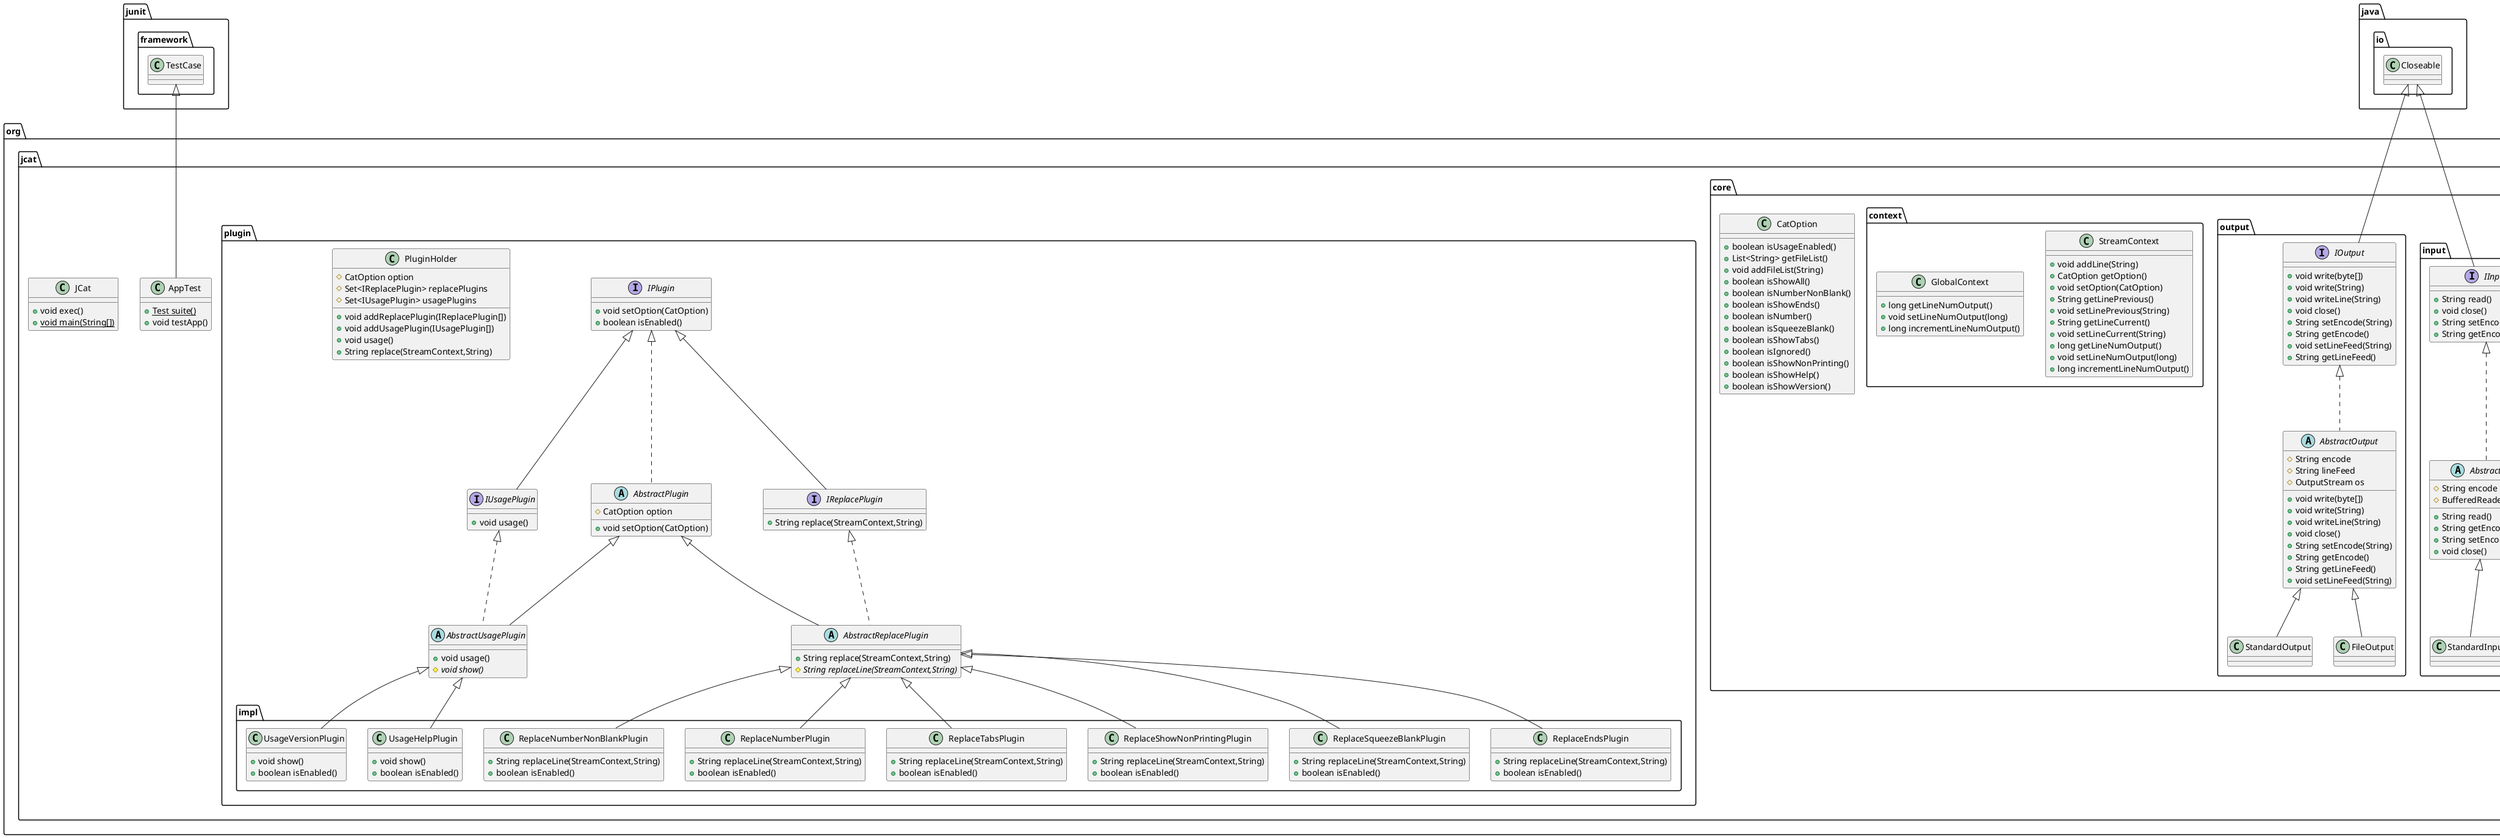 @startuml
abstract class org.jcat.core.input.AbstractInput {
# String encode
# BufferedReader is
+ String read()
+ String getEncode()
+ String setEncode(String)
+ void close()
}


class org.jcat.core.output.StandardOutput {
}
class org.jcat.AppTest {
+ {static} Test suite()
+ void testApp()
}

class org.jcat.plugin.impl.ReplaceShowNonPrintingPlugin {
+ String replaceLine(StreamContext,String)
+ boolean isEnabled()
}

class org.jcat.core.output.FileOutput {
}
class org.jcat.plugin.impl.ReplaceTabsPlugin {
+ String replaceLine(StreamContext,String)
+ boolean isEnabled()
}

interface org.jcat.plugin.IPlugin {
+ void setOption(CatOption)
+ boolean isEnabled()
}

interface org.jcat.plugin.IUsagePlugin {
+ void usage()
}

class org.jcat.core.input.StandardInput {
}
class org.jcat.plugin.impl.UsageHelpPlugin {
+ void show()
+ boolean isEnabled()
}

class org.jcat.plugin.impl.ReplaceNumberPlugin {
+ String replaceLine(StreamContext,String)
+ boolean isEnabled()
}

class org.jcat.plugin.impl.ReplaceNumberNonBlankPlugin {
+ String replaceLine(StreamContext,String)
+ boolean isEnabled()
}

class org.jcat.plugin.PluginHolder {
# CatOption option
# Set<IReplacePlugin> replacePlugins
# Set<IUsagePlugin> usagePlugins
+ void addReplacePlugin(IReplacePlugin[])
+ void addUsagePlugin(IUsagePlugin[])
+ void usage()
+ String replace(StreamContext,String)
}


abstract class org.jcat.plugin.AbstractReplacePlugin {
+ String replace(StreamContext,String)
# {abstract}String replaceLine(StreamContext,String)
}

abstract class org.jcat.plugin.AbstractUsagePlugin {
+ void usage()
# {abstract}void show()
}

class org.jcat.JCat {
+ void exec()
+ {static} void main(String[])
}

class org.jcat.core.input.FileInput {
}
interface org.jcat.plugin.IReplacePlugin {
+ String replace(StreamContext,String)
}

class org.jcat.core.CatOption {
+ boolean isUsageEnabled()
+ List<String> getFileList()
+ void addFileList(String)
+ boolean isShowAll()
+ boolean isNumberNonBlank()
+ boolean isShowEnds()
+ boolean isNumber()
+ boolean isSqueezeBlank()
+ boolean isShowTabs()
+ boolean isIgnored()
+ boolean isShowNonPrinting()
+ boolean isShowHelp()
+ boolean isShowVersion()
}

interface org.jcat.core.input.IInput {
+ String read()
+ void close()
+ String setEncode(String)
+ String getEncode()
}

interface org.jcat.core.output.IOutput {
+ void write(byte[])
+ void write(String)
+ void writeLine(String)
+ void close()
+ String setEncode(String)
+ String getEncode()
+ void setLineFeed(String)
+ String getLineFeed()
}

class org.jcat.core.context.StreamContext {
+ void addLine(String)
+ CatOption getOption()
+ void setOption(CatOption)
+ String getLinePrevious()
+ void setLinePrevious(String)
+ String getLineCurrent()
+ void setLineCurrent(String)
+ long getLineNumOutput()
+ void setLineNumOutput(long)
+ long incrementLineNumOutput()
}

class org.jcat.plugin.impl.ReplaceEndsPlugin {
+ String replaceLine(StreamContext,String)
+ boolean isEnabled()
}

abstract class org.jcat.plugin.AbstractPlugin {
# CatOption option
+ void setOption(CatOption)
}


class org.jcat.plugin.impl.UsageVersionPlugin {
+ void show()
+ boolean isEnabled()
}

abstract class org.jcat.core.output.AbstractOutput {
# String encode
# String lineFeed
# OutputStream os
+ void write(byte[])
+ void write(String)
+ void writeLine(String)
+ void close()
+ String setEncode(String)
+ String getEncode()
+ String getLineFeed()
+ void setLineFeed(String)
}


class org.jcat.plugin.impl.ReplaceSqueezeBlankPlugin {
+ String replaceLine(StreamContext,String)
+ boolean isEnabled()
}

class org.jcat.core.context.GlobalContext {
+ long getLineNumOutput()
+ void setLineNumOutput(long)
+ long incrementLineNumOutput()
}



org.jcat.core.input.IInput <|.. org.jcat.core.input.AbstractInput
org.jcat.core.output.AbstractOutput <|-- org.jcat.core.output.StandardOutput
junit.framework.TestCase <|-- org.jcat.AppTest
org.jcat.plugin.AbstractReplacePlugin <|-- org.jcat.plugin.impl.ReplaceShowNonPrintingPlugin
org.jcat.core.output.AbstractOutput <|-- org.jcat.core.output.FileOutput
org.jcat.plugin.AbstractReplacePlugin <|-- org.jcat.plugin.impl.ReplaceTabsPlugin
org.jcat.plugin.IPlugin <|-- org.jcat.plugin.IUsagePlugin
org.jcat.core.input.AbstractInput <|-- org.jcat.core.input.StandardInput
org.jcat.plugin.AbstractUsagePlugin <|-- org.jcat.plugin.impl.UsageHelpPlugin
org.jcat.plugin.AbstractReplacePlugin <|-- org.jcat.plugin.impl.ReplaceNumberPlugin
org.jcat.plugin.AbstractReplacePlugin <|-- org.jcat.plugin.impl.ReplaceNumberNonBlankPlugin
org.jcat.plugin.IReplacePlugin <|.. org.jcat.plugin.AbstractReplacePlugin
org.jcat.plugin.AbstractPlugin <|-- org.jcat.plugin.AbstractReplacePlugin
org.jcat.plugin.IUsagePlugin <|.. org.jcat.plugin.AbstractUsagePlugin
org.jcat.plugin.AbstractPlugin <|-- org.jcat.plugin.AbstractUsagePlugin
org.jcat.core.input.AbstractInput <|-- org.jcat.core.input.FileInput
org.jcat.plugin.IPlugin <|-- org.jcat.plugin.IReplacePlugin
java.io.Closeable <|-- org.jcat.core.input.IInput
java.io.Closeable <|-- org.jcat.core.output.IOutput
org.jcat.plugin.AbstractReplacePlugin <|-- org.jcat.plugin.impl.ReplaceEndsPlugin
org.jcat.plugin.IPlugin <|.. org.jcat.plugin.AbstractPlugin
org.jcat.plugin.AbstractUsagePlugin <|-- org.jcat.plugin.impl.UsageVersionPlugin
org.jcat.core.output.IOutput <|.. org.jcat.core.output.AbstractOutput
org.jcat.plugin.AbstractReplacePlugin <|-- org.jcat.plugin.impl.ReplaceSqueezeBlankPlugin
@enduml